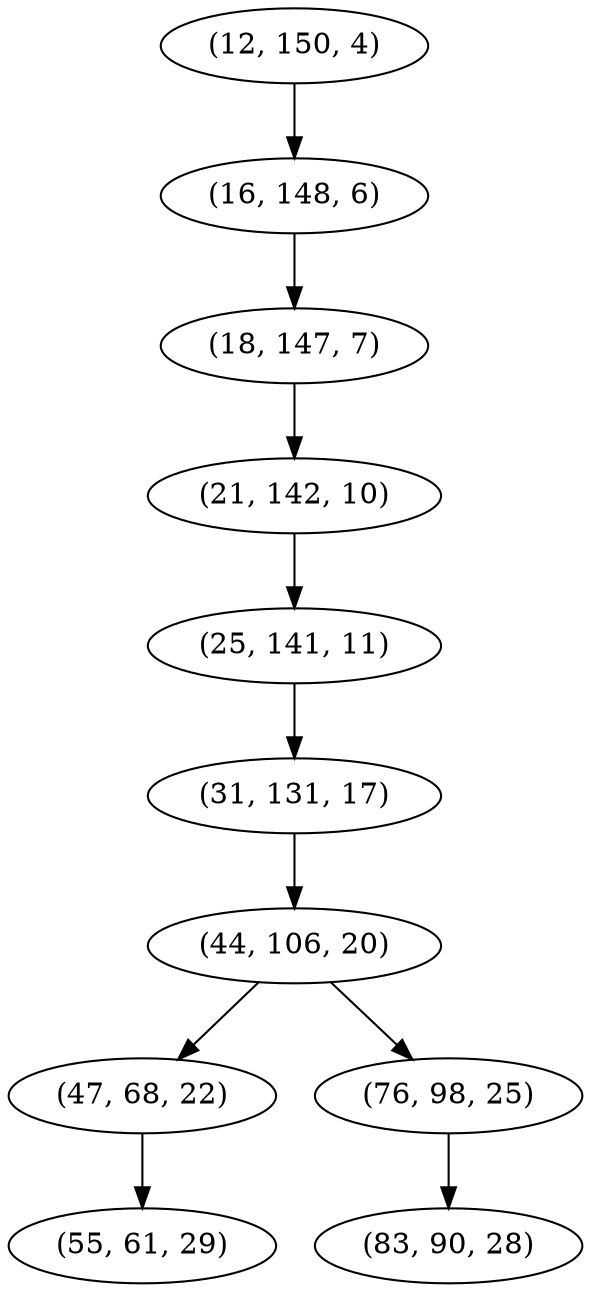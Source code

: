 digraph tree {
    "(12, 150, 4)";
    "(16, 148, 6)";
    "(18, 147, 7)";
    "(21, 142, 10)";
    "(25, 141, 11)";
    "(31, 131, 17)";
    "(44, 106, 20)";
    "(47, 68, 22)";
    "(55, 61, 29)";
    "(76, 98, 25)";
    "(83, 90, 28)";
    "(12, 150, 4)" -> "(16, 148, 6)";
    "(16, 148, 6)" -> "(18, 147, 7)";
    "(18, 147, 7)" -> "(21, 142, 10)";
    "(21, 142, 10)" -> "(25, 141, 11)";
    "(25, 141, 11)" -> "(31, 131, 17)";
    "(31, 131, 17)" -> "(44, 106, 20)";
    "(44, 106, 20)" -> "(47, 68, 22)";
    "(44, 106, 20)" -> "(76, 98, 25)";
    "(47, 68, 22)" -> "(55, 61, 29)";
    "(76, 98, 25)" -> "(83, 90, 28)";
}
